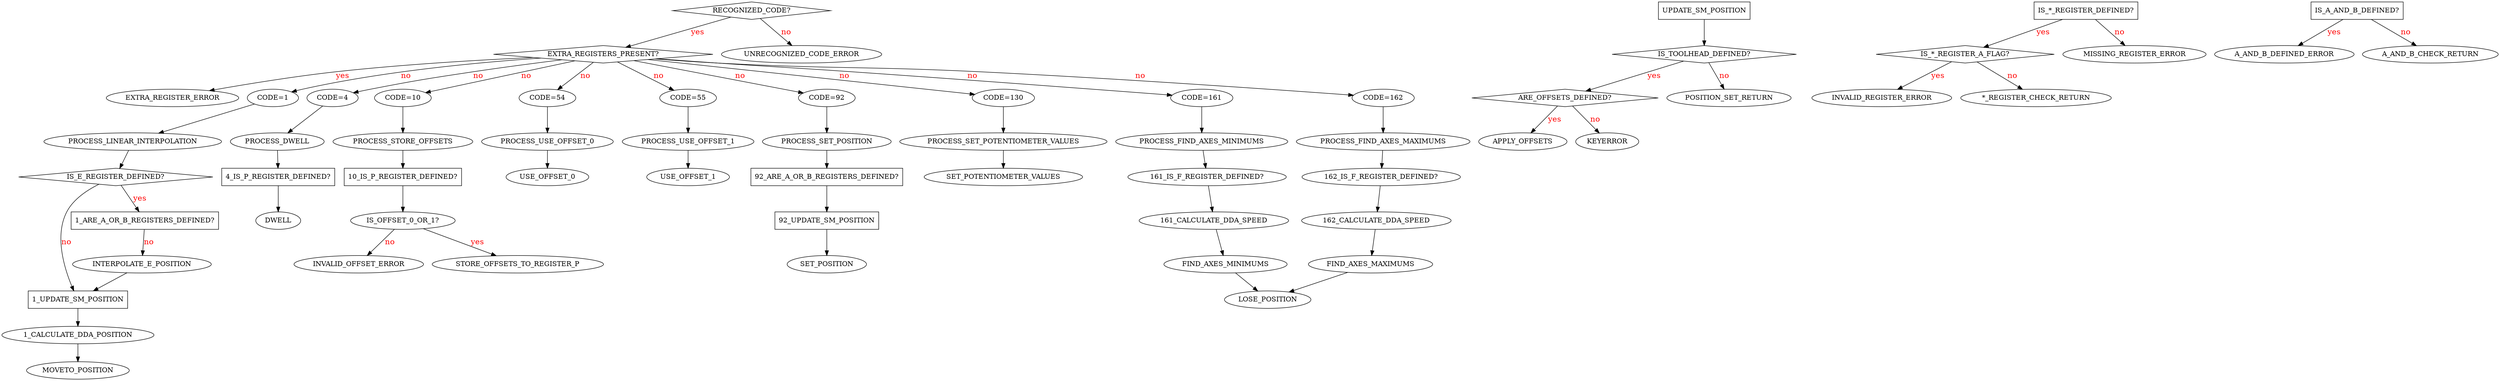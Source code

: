 // vim:ai:et:fenc=utf-8:ff=unix:sw=4:ts=4:

digraph
{
  rankdir=TB;

  edge[
  fontsize = 16
  fontcolor = "Red"
  ]

  "1_UPDATE_SM_POSITION" [shape=rectangle];
  "92_UPDATE_SM_POSITION" [shape=rectangle];
  "UPDATE_SM_POSITION" [shape=rectangle];
  "4_IS_P_REGISTER_DEFINED?" [shape=rectangle];
  "10_IS_P_REGISTER_DEFINED?" [shape=rectangle];
  "IS_*_REGISTER_DEFINED?" [shape=rectangle];
  "IS_A_AND_B_DEFINED?" [shape=rectangle];
  "1_ARE_A_OR_B_REGISTERS_DEFINED?" [shape=rectangle];
  "92_ARE_A_OR_B_REGISTERS_DEFINED?" [shape=rectangle];
  "IS_E_REGISTER_DEFINED?" [shape=diamond];
  "ARE_OFFSETS_DEFINED?" [shape=diamond];
  "IS_TOOLHEAD_DEFINED?" [shape=diamond];
  "IS_*_REGISTER_A_FLAG?" [shape=diamond];
  "RECOGNIZED_CODE?" [shape=diamond];
  "EXTRA_REGISTERS_PRESENT?" [shape=diamond];
  "RECOGNIZED_CODE?" -> "UNRECOGNIZED_CODE_ERROR" [label="no"];
  "RECOGNIZED_CODE?" -> "EXTRA_REGISTERS_PRESENT?" [label="yes"];
  "EXTRA_REGISTERS_PRESENT?" -> "EXTRA_REGISTER_ERROR" [weight=10 label="yes"];
  "EXTRA_REGISTERS_PRESENT?" -> "CODE=1" [weight=10 label="no"];
  "EXTRA_REGISTERS_PRESENT?" -> "CODE=4" [weight=10 label="no"];
  "EXTRA_REGISTERS_PRESENT?" -> "CODE=10" [weight=10 label="no"];
  "EXTRA_REGISTERS_PRESENT?" -> "CODE=54" [weight=10 label="no"];
  "EXTRA_REGISTERS_PRESENT?" -> "CODE=55" [weight=10 label="no"];
  "EXTRA_REGISTERS_PRESENT?" -> "CODE=92" [weight=10 label="no"];
  "EXTRA_REGISTERS_PRESENT?" -> "CODE=130" [weight=10 label="no"];
  "EXTRA_REGISTERS_PRESENT?" -> "CODE=161" [weight=10 label="no"];
  "EXTRA_REGISTERS_PRESENT?" -> "CODE=162" [weight=10 label="no"];
  "UPDATE_SM_POSITION" -> "IS_TOOLHEAD_DEFINED?";
  "IS_TOOLHEAD_DEFINED?" -> "ARE_OFFSETS_DEFINED?" [label="yes"];
  "IS_TOOLHEAD_DEFINED?" -> "POSITION_SET_RETURN"  [label="no"];
  "ARE_OFFSETS_DEFINED?" -> "APPLY_OFFSETS" [label="yes"];
  "ARE_OFFSETS_DEFINED?" -> "KEYERROR" [label="no"];
  "CODE=1" -> "PROCESS_LINEAR_INTERPOLATION" [weight=15];
  "PROCESS_LINEAR_INTERPOLATION" -> "IS_E_REGISTER_DEFINED?";
  "IS_E_REGISTER_DEFINED?" -> "1_ARE_A_OR_B_REGISTERS_DEFINED?" [label="yes"];
  "IS_E_REGISTER_DEFINED?" -> "1_UPDATE_SM_POSITION" [label="no"];
  "1_ARE_A_OR_B_REGISTERS_DEFINED?" -> "INTERPOLATE_E_POSITION" [label="no"];
  "INTERPOLATE_E_POSITION" -> "1_UPDATE_SM_POSITION";
  "1_UPDATE_SM_POSITION" -> "1_CALCULATE_DDA_POSITION";
  "1_CALCULATE_DDA_POSITION" -> "MOVETO_POSITION";
  "CODE=4" -> "PROCESS_DWELL" [weight=15];
  "PROCESS_DWELL" -> "4_IS_P_REGISTER_DEFINED?";
  "4_IS_P_REGISTER_DEFINED?" -> "DWELL";
  "IS_*_REGISTER_DEFINED?" -> "MISSING_REGISTER_ERROR" [label="no"];
  "IS_*_REGISTER_DEFINED?" -> "IS_*_REGISTER_A_FLAG?" [label="yes"];
  "IS_*_REGISTER_A_FLAG?" -> "INVALID_REGISTER_ERROR" [label="yes"];
  "IS_*_REGISTER_A_FLAG?" -> "*_REGISTER_CHECK_RETURN" [label="no"];
  "CODE=10" -> "PROCESS_STORE_OFFSETS" [weight=15];
  "PROCESS_STORE_OFFSETS" -> "10_IS_P_REGISTER_DEFINED?";
  "10_IS_P_REGISTER_DEFINED?" -> "IS_OFFSET_0_OR_1?";
  "IS_OFFSET_0_OR_1?" -> "INVALID_OFFSET_ERROR" [label="no"];
  "IS_OFFSET_0_OR_1?" -> "STORE_OFFSETS_TO_REGISTER_P" [label="yes"];
  "CODE=54" -> "PROCESS_USE_OFFSET_0" [weight=15];
  "PROCESS_USE_OFFSET_0" -> "USE_OFFSET_0";
  "CODE=55" -> "PROCESS_USE_OFFSET_1" [weight=15];
  "PROCESS_USE_OFFSET_1" -> "USE_OFFSET_1";
  "CODE=92" -> "PROCESS_SET_POSITION" [weight=15];
  "PROCESS_SET_POSITION" -> "92_ARE_A_OR_B_REGISTERS_DEFINED?";
  "92_ARE_A_OR_B_REGISTERS_DEFINED?" -> "92_UPDATE_SM_POSITION";
  "92_UPDATE_SM_POSITION" -> "SET_POSITION";
  "CODE=130" -> "PROCESS_SET_POTENTIOMETER_VALUES" [weight=15];
  "PROCESS_SET_POTENTIOMETER_VALUES" -> "SET_POTENTIOMETER_VALUES";
  "CODE=161" -> "PROCESS_FIND_AXES_MINIMUMS" [weight=15];
  "PROCESS_FIND_AXES_MINIMUMS" -> "161_IS_F_REGISTER_DEFINED?";
  "161_IS_F_REGISTER_DEFINED?" -> "161_CALCULATE_DDA_SPEED";
  "161_CALCULATE_DDA_SPEED" -> "FIND_AXES_MINIMUMS";
  "FIND_AXES_MINIMUMS" -> "LOSE_POSITION";
  "CODE=162" -> "PROCESS_FIND_AXES_MAXIMUMS" [weight=15];
  "PROCESS_FIND_AXES_MAXIMUMS" -> "162_IS_F_REGISTER_DEFINED?";
  "162_IS_F_REGISTER_DEFINED?" -> "162_CALCULATE_DDA_SPEED";
  "162_CALCULATE_DDA_SPEED" -> "FIND_AXES_MAXIMUMS";
  "FIND_AXES_MAXIMUMS" -> "LOSE_POSITION";
  "IS_A_AND_B_DEFINED?" -> "A_AND_B_DEFINED_ERROR" [label="yes"];
  "IS_A_AND_B_DEFINED?" -> "A_AND_B_CHECK_RETURN" [label="no"];
}

